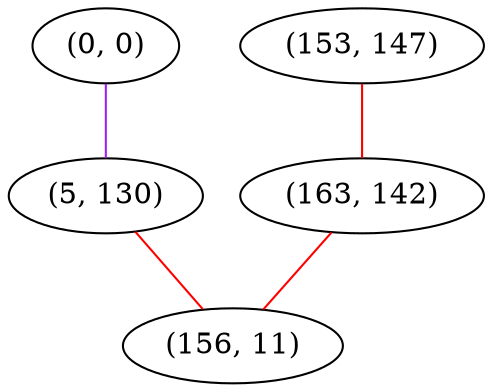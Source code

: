 graph "" {
"(0, 0)";
"(153, 147)";
"(5, 130)";
"(163, 142)";
"(156, 11)";
"(0, 0)" -- "(5, 130)"  [color=purple, key=0, weight=4];
"(153, 147)" -- "(163, 142)"  [color=red, key=0, weight=1];
"(5, 130)" -- "(156, 11)"  [color=red, key=0, weight=1];
"(163, 142)" -- "(156, 11)"  [color=red, key=0, weight=1];
}
